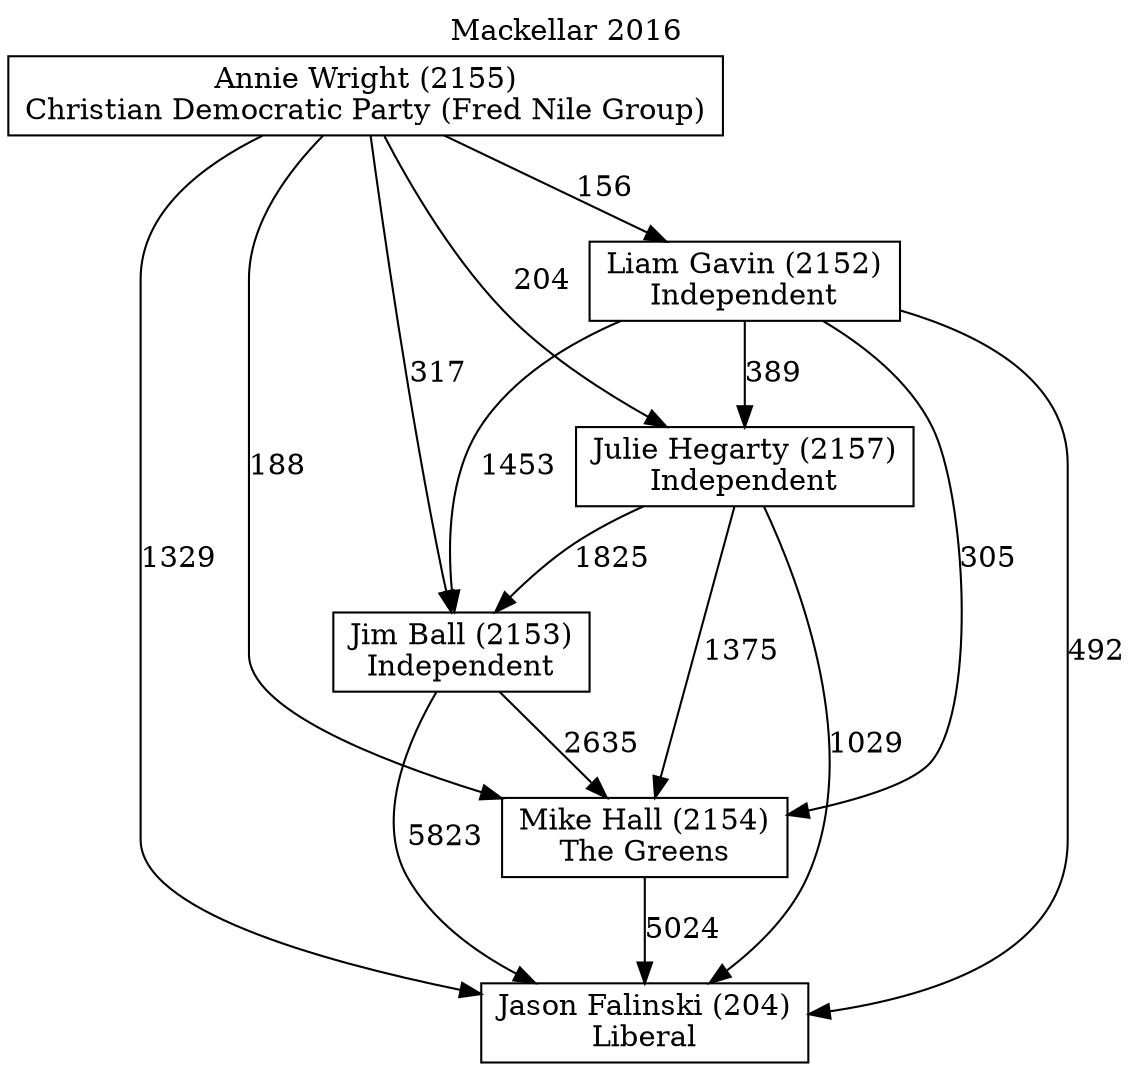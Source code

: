 // House preference flow
digraph "Jason Falinski (204)_Mackellar_2016" {
	graph [label="Mackellar 2016" labelloc=t mclimit=10]
	node [shape=box]
	"Mike Hall (2154)" [label="Mike Hall (2154)
The Greens"]
	"Jason Falinski (204)" [label="Jason Falinski (204)
Liberal"]
	"Liam Gavin (2152)" [label="Liam Gavin (2152)
Independent"]
	"Julie Hegarty (2157)" [label="Julie Hegarty (2157)
Independent"]
	"Jim Ball (2153)" [label="Jim Ball (2153)
Independent"]
	"Annie Wright (2155)" [label="Annie Wright (2155)
Christian Democratic Party (Fred Nile Group)"]
	"Julie Hegarty (2157)" -> "Jim Ball (2153)" [label=1825]
	"Annie Wright (2155)" -> "Liam Gavin (2152)" [label=156]
	"Liam Gavin (2152)" -> "Jim Ball (2153)" [label=1453]
	"Julie Hegarty (2157)" -> "Mike Hall (2154)" [label=1375]
	"Liam Gavin (2152)" -> "Jason Falinski (204)" [label=492]
	"Jim Ball (2153)" -> "Jason Falinski (204)" [label=5823]
	"Annie Wright (2155)" -> "Jim Ball (2153)" [label=317]
	"Liam Gavin (2152)" -> "Mike Hall (2154)" [label=305]
	"Jim Ball (2153)" -> "Mike Hall (2154)" [label=2635]
	"Liam Gavin (2152)" -> "Julie Hegarty (2157)" [label=389]
	"Annie Wright (2155)" -> "Julie Hegarty (2157)" [label=204]
	"Annie Wright (2155)" -> "Jason Falinski (204)" [label=1329]
	"Mike Hall (2154)" -> "Jason Falinski (204)" [label=5024]
	"Annie Wright (2155)" -> "Mike Hall (2154)" [label=188]
	"Julie Hegarty (2157)" -> "Jason Falinski (204)" [label=1029]
}
